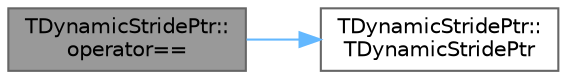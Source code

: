 digraph "TDynamicStridePtr::operator=="
{
 // INTERACTIVE_SVG=YES
 // LATEX_PDF_SIZE
  bgcolor="transparent";
  edge [fontname=Helvetica,fontsize=10,labelfontname=Helvetica,labelfontsize=10];
  node [fontname=Helvetica,fontsize=10,shape=box,height=0.2,width=0.4];
  rankdir="LR";
  Node1 [id="Node000001",label="TDynamicStridePtr::\loperator==",height=0.2,width=0.4,color="gray40", fillcolor="grey60", style="filled", fontcolor="black",tooltip=" "];
  Node1 -> Node2 [id="edge1_Node000001_Node000002",color="steelblue1",style="solid",tooltip=" "];
  Node2 [id="Node000002",label="TDynamicStridePtr::\lTDynamicStridePtr",height=0.2,width=0.4,color="grey40", fillcolor="white", style="filled",URL="$d5/d1f/classTDynamicStridePtr.html#aeeb820ea84351eeee2ce4e9bf38ef538",tooltip=" "];
}
